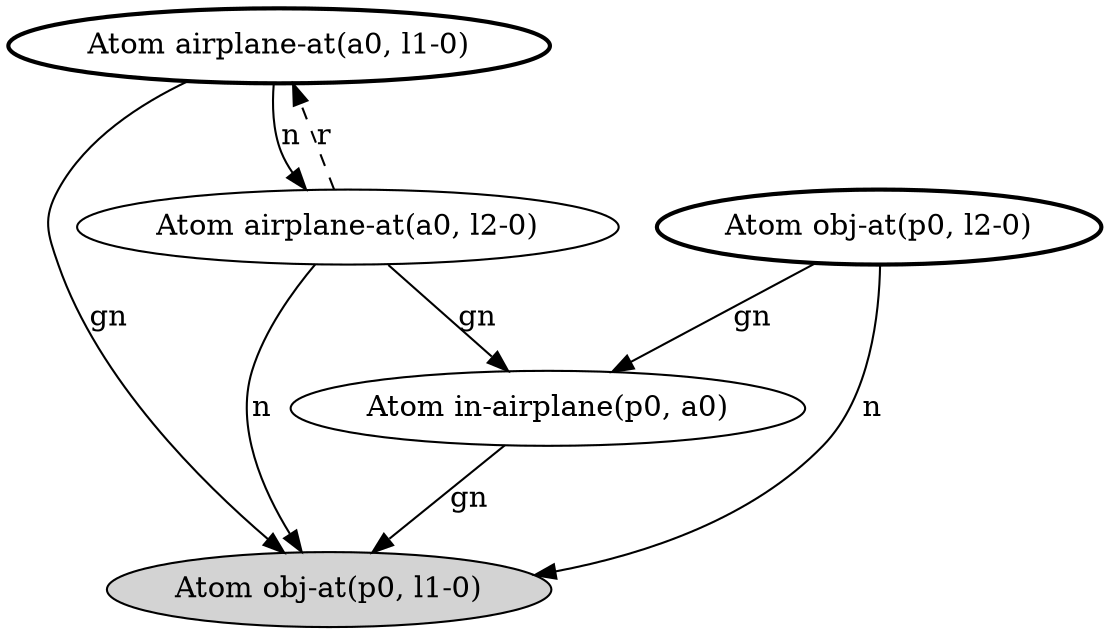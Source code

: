 digraph G {
  lm0 [label="Atom obj-at(p0, l1-0)", style=filled];
  lm1 [label="Atom airplane-at(a0, l1-0)", style=bold];
      lm1 -> lm0 [label="gn"];
      lm1 -> lm2 [label="n"];
  lm2 [label="Atom airplane-at(a0, l2-0)"];
      lm2 -> lm3 [label="gn"];
      lm2 -> lm1 [label="r", style=dashed];
      lm2 -> lm0 [label="n"];
  lm3 [label="Atom in-airplane(p0, a0)"];
      lm3 -> lm0 [label="gn"];
  lm4 [label="Atom obj-at(p0, l2-0)", style=bold];
      lm4 -> lm0 [label="n"];
      lm4 -> lm3 [label="gn"];
}
